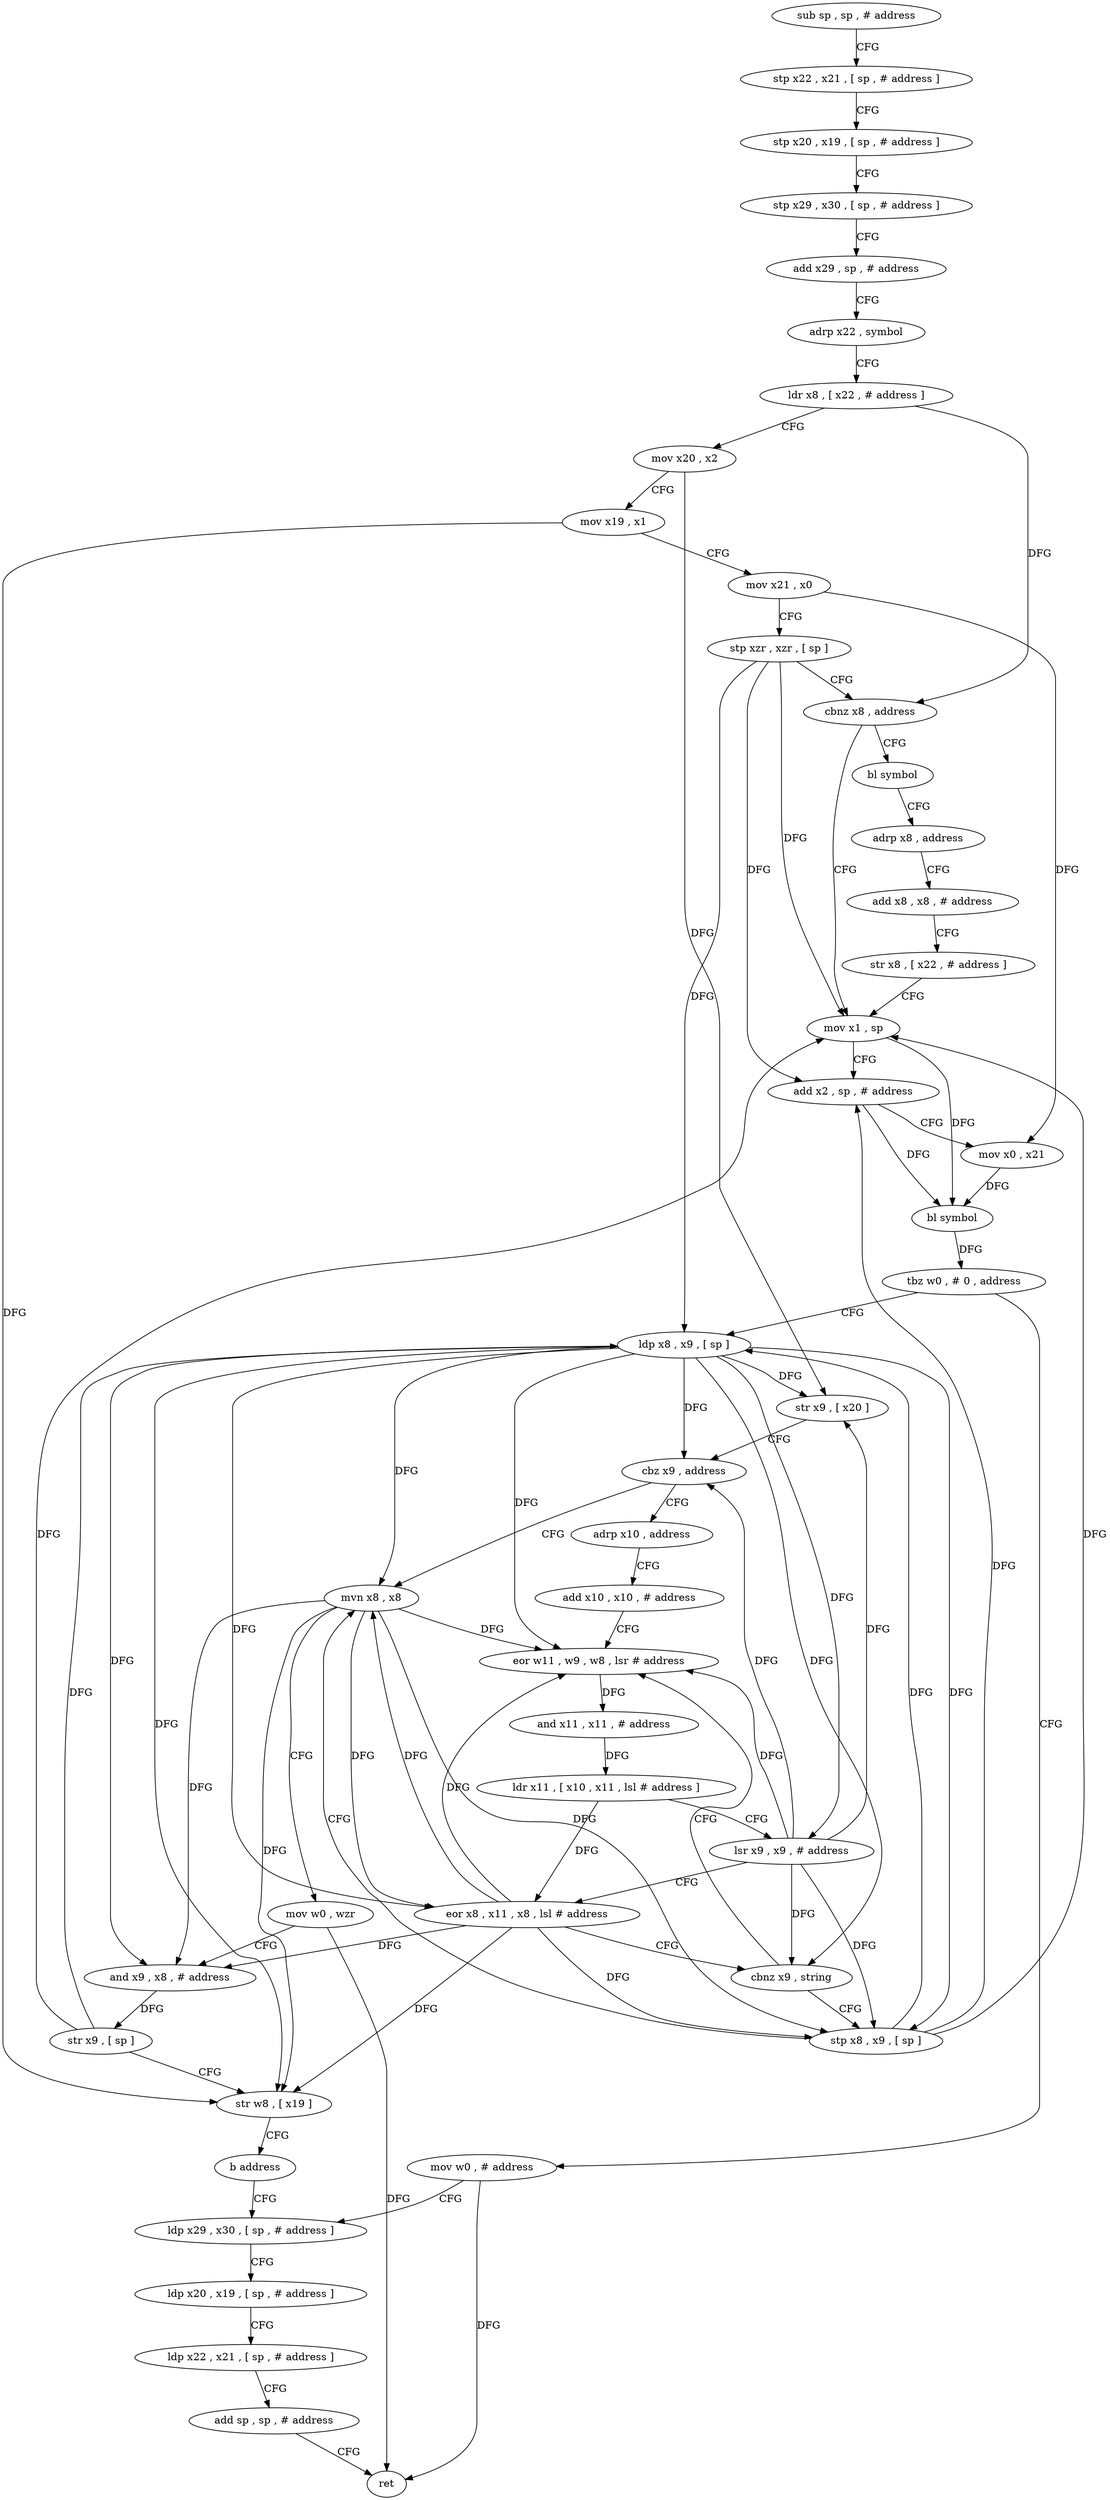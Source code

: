 digraph "func" {
"4221400" [label = "sub sp , sp , # address" ]
"4221404" [label = "stp x22 , x21 , [ sp , # address ]" ]
"4221408" [label = "stp x20 , x19 , [ sp , # address ]" ]
"4221412" [label = "stp x29 , x30 , [ sp , # address ]" ]
"4221416" [label = "add x29 , sp , # address" ]
"4221420" [label = "adrp x22 , symbol" ]
"4221424" [label = "ldr x8 , [ x22 , # address ]" ]
"4221428" [label = "mov x20 , x2" ]
"4221432" [label = "mov x19 , x1" ]
"4221436" [label = "mov x21 , x0" ]
"4221440" [label = "stp xzr , xzr , [ sp ]" ]
"4221444" [label = "cbnz x8 , address" ]
"4221464" [label = "mov x1 , sp" ]
"4221448" [label = "bl symbol" ]
"4221468" [label = "add x2 , sp , # address" ]
"4221472" [label = "mov x0 , x21" ]
"4221476" [label = "bl symbol" ]
"4221480" [label = "tbz w0 , # 0 , address" ]
"4221556" [label = "mov w0 , # address" ]
"4221484" [label = "ldp x8 , x9 , [ sp ]" ]
"4221452" [label = "adrp x8 , address" ]
"4221456" [label = "add x8 , x8 , # address" ]
"4221460" [label = "str x8 , [ x22 , # address ]" ]
"4221560" [label = "ldp x29 , x30 , [ sp , # address ]" ]
"4221488" [label = "str x9 , [ x20 ]" ]
"4221492" [label = "cbz x9 , address" ]
"4221532" [label = "mvn x8 , x8" ]
"4221496" [label = "adrp x10 , address" ]
"4221536" [label = "mov w0 , wzr" ]
"4221540" [label = "and x9 , x8 , # address" ]
"4221544" [label = "str x9 , [ sp ]" ]
"4221548" [label = "str w8 , [ x19 ]" ]
"4221552" [label = "b address" ]
"4221500" [label = "add x10 , x10 , # address" ]
"4221504" [label = "eor w11 , w9 , w8 , lsr # address" ]
"4221564" [label = "ldp x20 , x19 , [ sp , # address ]" ]
"4221568" [label = "ldp x22 , x21 , [ sp , # address ]" ]
"4221572" [label = "add sp , sp , # address" ]
"4221576" [label = "ret" ]
"4221508" [label = "and x11 , x11 , # address" ]
"4221512" [label = "ldr x11 , [ x10 , x11 , lsl # address ]" ]
"4221516" [label = "lsr x9 , x9 , # address" ]
"4221520" [label = "eor x8 , x11 , x8 , lsl # address" ]
"4221524" [label = "cbnz x9 , string" ]
"4221528" [label = "stp x8 , x9 , [ sp ]" ]
"4221400" -> "4221404" [ label = "CFG" ]
"4221404" -> "4221408" [ label = "CFG" ]
"4221408" -> "4221412" [ label = "CFG" ]
"4221412" -> "4221416" [ label = "CFG" ]
"4221416" -> "4221420" [ label = "CFG" ]
"4221420" -> "4221424" [ label = "CFG" ]
"4221424" -> "4221428" [ label = "CFG" ]
"4221424" -> "4221444" [ label = "DFG" ]
"4221428" -> "4221432" [ label = "CFG" ]
"4221428" -> "4221488" [ label = "DFG" ]
"4221432" -> "4221436" [ label = "CFG" ]
"4221432" -> "4221548" [ label = "DFG" ]
"4221436" -> "4221440" [ label = "CFG" ]
"4221436" -> "4221472" [ label = "DFG" ]
"4221440" -> "4221444" [ label = "CFG" ]
"4221440" -> "4221484" [ label = "DFG" ]
"4221440" -> "4221464" [ label = "DFG" ]
"4221440" -> "4221468" [ label = "DFG" ]
"4221444" -> "4221464" [ label = "CFG" ]
"4221444" -> "4221448" [ label = "CFG" ]
"4221464" -> "4221468" [ label = "CFG" ]
"4221464" -> "4221476" [ label = "DFG" ]
"4221448" -> "4221452" [ label = "CFG" ]
"4221468" -> "4221472" [ label = "CFG" ]
"4221468" -> "4221476" [ label = "DFG" ]
"4221472" -> "4221476" [ label = "DFG" ]
"4221476" -> "4221480" [ label = "DFG" ]
"4221480" -> "4221556" [ label = "CFG" ]
"4221480" -> "4221484" [ label = "CFG" ]
"4221556" -> "4221560" [ label = "CFG" ]
"4221556" -> "4221576" [ label = "DFG" ]
"4221484" -> "4221488" [ label = "DFG" ]
"4221484" -> "4221532" [ label = "DFG" ]
"4221484" -> "4221540" [ label = "DFG" ]
"4221484" -> "4221548" [ label = "DFG" ]
"4221484" -> "4221504" [ label = "DFG" ]
"4221484" -> "4221520" [ label = "DFG" ]
"4221484" -> "4221528" [ label = "DFG" ]
"4221484" -> "4221492" [ label = "DFG" ]
"4221484" -> "4221516" [ label = "DFG" ]
"4221484" -> "4221524" [ label = "DFG" ]
"4221452" -> "4221456" [ label = "CFG" ]
"4221456" -> "4221460" [ label = "CFG" ]
"4221460" -> "4221464" [ label = "CFG" ]
"4221560" -> "4221564" [ label = "CFG" ]
"4221488" -> "4221492" [ label = "CFG" ]
"4221492" -> "4221532" [ label = "CFG" ]
"4221492" -> "4221496" [ label = "CFG" ]
"4221532" -> "4221536" [ label = "CFG" ]
"4221532" -> "4221540" [ label = "DFG" ]
"4221532" -> "4221548" [ label = "DFG" ]
"4221532" -> "4221504" [ label = "DFG" ]
"4221532" -> "4221520" [ label = "DFG" ]
"4221532" -> "4221528" [ label = "DFG" ]
"4221496" -> "4221500" [ label = "CFG" ]
"4221536" -> "4221540" [ label = "CFG" ]
"4221536" -> "4221576" [ label = "DFG" ]
"4221540" -> "4221544" [ label = "DFG" ]
"4221544" -> "4221548" [ label = "CFG" ]
"4221544" -> "4221464" [ label = "DFG" ]
"4221544" -> "4221484" [ label = "DFG" ]
"4221548" -> "4221552" [ label = "CFG" ]
"4221552" -> "4221560" [ label = "CFG" ]
"4221500" -> "4221504" [ label = "CFG" ]
"4221504" -> "4221508" [ label = "DFG" ]
"4221564" -> "4221568" [ label = "CFG" ]
"4221568" -> "4221572" [ label = "CFG" ]
"4221572" -> "4221576" [ label = "CFG" ]
"4221508" -> "4221512" [ label = "DFG" ]
"4221512" -> "4221516" [ label = "CFG" ]
"4221512" -> "4221520" [ label = "DFG" ]
"4221516" -> "4221520" [ label = "CFG" ]
"4221516" -> "4221488" [ label = "DFG" ]
"4221516" -> "4221492" [ label = "DFG" ]
"4221516" -> "4221504" [ label = "DFG" ]
"4221516" -> "4221524" [ label = "DFG" ]
"4221516" -> "4221528" [ label = "DFG" ]
"4221520" -> "4221524" [ label = "CFG" ]
"4221520" -> "4221532" [ label = "DFG" ]
"4221520" -> "4221540" [ label = "DFG" ]
"4221520" -> "4221548" [ label = "DFG" ]
"4221520" -> "4221504" [ label = "DFG" ]
"4221520" -> "4221528" [ label = "DFG" ]
"4221524" -> "4221504" [ label = "CFG" ]
"4221524" -> "4221528" [ label = "CFG" ]
"4221528" -> "4221532" [ label = "CFG" ]
"4221528" -> "4221464" [ label = "DFG" ]
"4221528" -> "4221468" [ label = "DFG" ]
"4221528" -> "4221484" [ label = "DFG" ]
}
